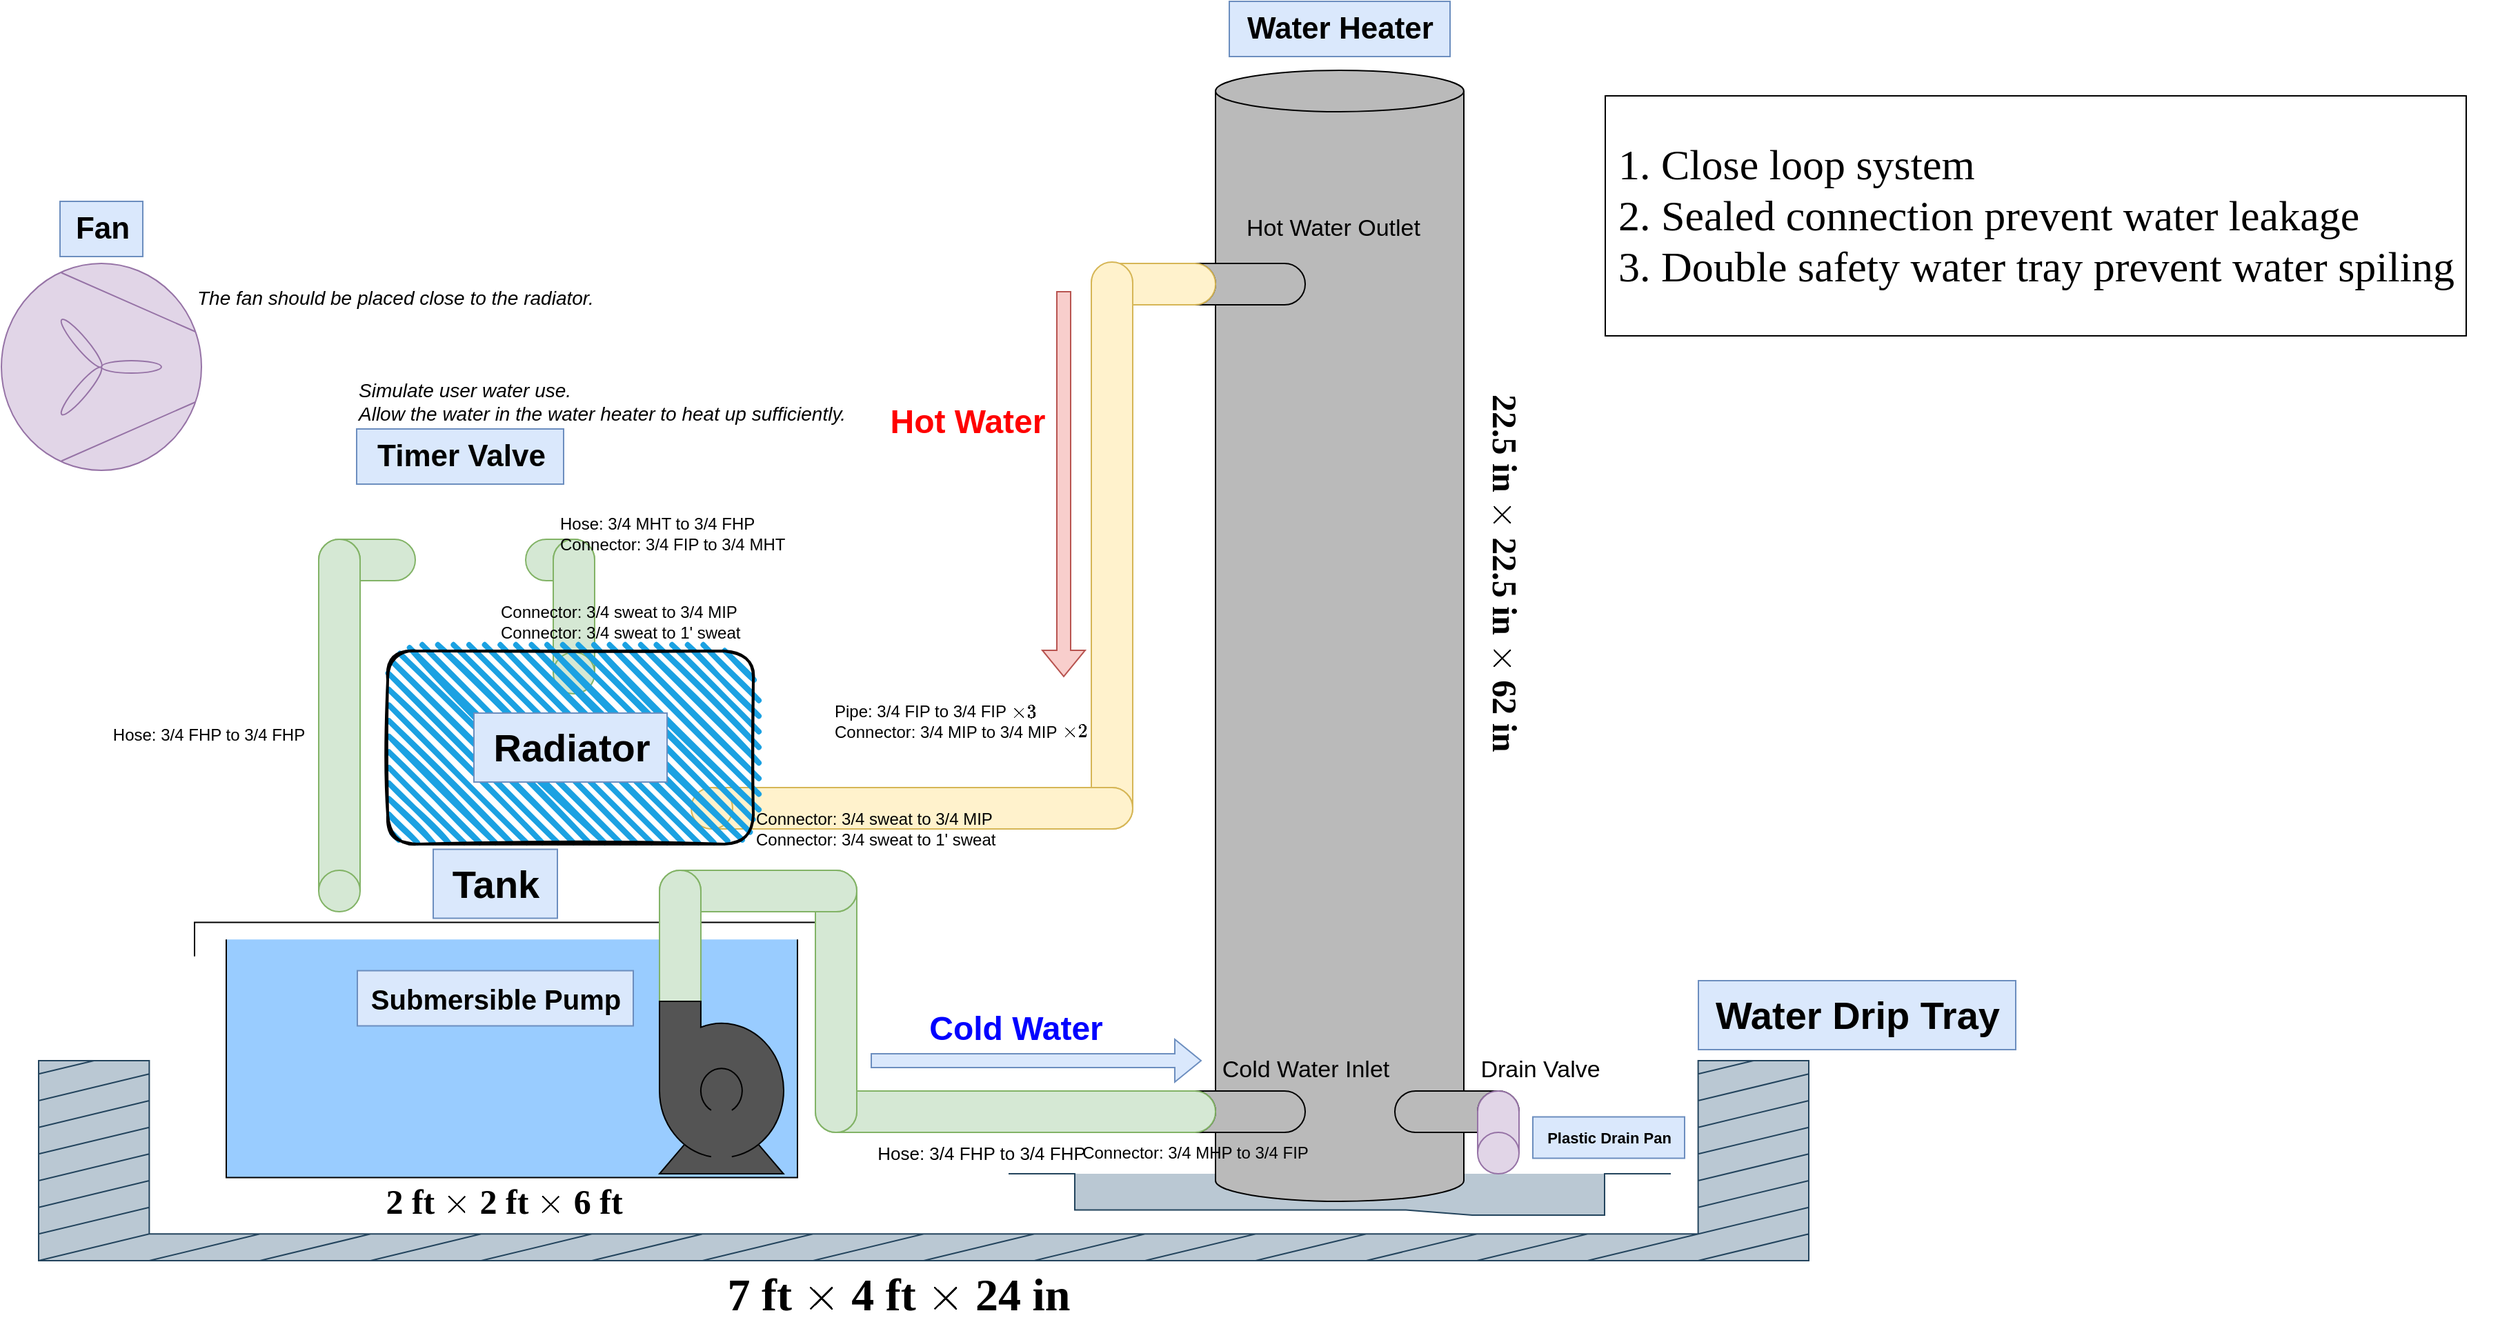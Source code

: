 <mxfile version="22.1.7" type="github">
  <diagram name="Page-1" id="lstI_QHoVGvQYEMmkvc0">
    <mxGraphModel dx="4307" dy="2950" grid="1" gridSize="10" guides="1" tooltips="1" connect="1" arrows="1" fold="1" page="1" pageScale="1" pageWidth="850" pageHeight="1100" math="1" shadow="0">
      <root>
        <mxCell id="0" />
        <mxCell id="1" parent="0" />
        <mxCell id="xNpF79A458BB7G23AFrS-22" value="" style="shape=mxgraph.pid.vessels.concrete_tank;html=1;pointerEvents=1;align=center;verticalLabelPosition=bottom;verticalAlign=top;dashed=0;fillColor=#bac8d3;strokeColor=#23445d;" vertex="1" parent="1">
          <mxGeometry x="-483" y="148" width="1283" height="145" as="geometry" />
        </mxCell>
        <mxCell id="xNpF79A458BB7G23AFrS-1" value="" style="shape=mxgraph.pid.vessels.container,_tank,_cistern_(boot);html=1;pointerEvents=1;align=center;verticalLabelPosition=bottom;verticalAlign=top;dashed=0;fillColor=#bac8d3;strokeColor=#23445d;" vertex="1" parent="1">
          <mxGeometry x="220" y="230" width="480" height="30" as="geometry" />
        </mxCell>
        <mxCell id="PmdY9xDrZt-xPDeDsAh8-1" value="" style="shape=cylinder3;whiteSpace=wrap;html=1;boundedLbl=1;backgroundOutline=1;size=15;fillColor=#BABABA;" parent="1" vertex="1">
          <mxGeometry x="370" y="-570" width="180" height="820" as="geometry" />
        </mxCell>
        <mxCell id="PmdY9xDrZt-xPDeDsAh8-58" value="" style="shape=cylinder3;whiteSpace=wrap;html=1;boundedLbl=1;backgroundOutline=1;size=15;direction=north;fillColor=#bababa;" parent="1" vertex="1">
          <mxGeometry x="340" y="-430" width="95" height="30" as="geometry" />
        </mxCell>
        <mxCell id="PmdY9xDrZt-xPDeDsAh8-2" value="" style="shape=cylinder3;whiteSpace=wrap;html=1;boundedLbl=1;backgroundOutline=1;size=15;direction=north;fillColor=#fff2cc;strokeColor=#d6b656;" parent="1" vertex="1">
          <mxGeometry x="280" y="-430" width="90" height="30" as="geometry" />
        </mxCell>
        <mxCell id="xNpF79A458BB7G23AFrS-19" value="" style="shape=cylinder3;whiteSpace=wrap;html=1;boundedLbl=1;backgroundOutline=1;size=15;direction=west;fillColor=#fff2cc;strokeColor=#d6b656;" vertex="1" parent="1">
          <mxGeometry x="280" y="-431" width="30" height="411" as="geometry" />
        </mxCell>
        <mxCell id="xNpF79A458BB7G23AFrS-20" value="" style="shape=cylinder3;whiteSpace=wrap;html=1;boundedLbl=1;backgroundOutline=1;size=15;direction=north;fillColor=#fff2cc;strokeColor=#d6b656;" vertex="1" parent="1">
          <mxGeometry x="-10" y="-50" width="320" height="30" as="geometry" />
        </mxCell>
        <mxCell id="PmdY9xDrZt-xPDeDsAh8-16" value="" style="shape=mxgraph.pid.vessels.tank_(covered);html=1;pointerEvents=1;align=center;verticalLabelPosition=bottom;verticalAlign=top;dashed=0;strokeColor=default;fontFamily=Helvetica;fontSize=12;fontColor=default;fillColor=#99CCFF;" parent="1" vertex="1">
          <mxGeometry x="-370" y="47.76" width="460" height="185" as="geometry" />
        </mxCell>
        <mxCell id="PmdY9xDrZt-xPDeDsAh8-3" value="" style="shape=cylinder3;whiteSpace=wrap;html=1;boundedLbl=1;backgroundOutline=1;size=15;direction=north;fillColor=#bababa;" parent="1" vertex="1">
          <mxGeometry x="340" y="170" width="95" height="30" as="geometry" />
        </mxCell>
        <mxCell id="PmdY9xDrZt-xPDeDsAh8-39" value="" style="shape=cylinder3;whiteSpace=wrap;html=1;boundedLbl=1;backgroundOutline=1;size=15;direction=north;fillColor=#d5e8d4;strokeColor=#82b366;" parent="1" vertex="1">
          <mxGeometry x="80" y="170" width="290" height="30" as="geometry" />
        </mxCell>
        <mxCell id="PmdY9xDrZt-xPDeDsAh8-38" value="" style="shape=cylinder3;whiteSpace=wrap;html=1;boundedLbl=1;backgroundOutline=1;size=15;direction=east;fillColor=#d5e8d4;strokeColor=#82b366;" parent="1" vertex="1">
          <mxGeometry x="80" y="10" width="30" height="190" as="geometry" />
        </mxCell>
        <mxCell id="PmdY9xDrZt-xPDeDsAh8-37" value="" style="shape=cylinder3;whiteSpace=wrap;html=1;boundedLbl=1;backgroundOutline=1;size=15;direction=north;fillColor=#d5e8d4;strokeColor=#82b366;" parent="1" vertex="1">
          <mxGeometry x="-33" y="10" width="143" height="30" as="geometry" />
        </mxCell>
        <mxCell id="PmdY9xDrZt-xPDeDsAh8-29" value="" style="shape=image;html=1;verticalAlign=top;verticalLabelPosition=bottom;labelBackgroundColor=#ffffff;imageAspect=0;aspect=fixed;image=https://cdn2.iconfinder.com/data/icons/crystalproject/128x128/devices/pipe.png;strokeColor=default;align=center;fontFamily=Helvetica;fontSize=12;fontColor=default;fillColor=default;" parent="1" vertex="1">
          <mxGeometry x="-230" y="-286" width="120" height="120" as="geometry" />
        </mxCell>
        <mxCell id="PmdY9xDrZt-xPDeDsAh8-28" value="" style="shape=cylinder3;whiteSpace=wrap;html=1;boundedLbl=1;backgroundOutline=1;size=15;direction=south;fillColor=#d5e8d4;strokeColor=#82b366;" parent="1" vertex="1">
          <mxGeometry x="-130" y="-230" width="50" height="30" as="geometry" />
        </mxCell>
        <mxCell id="PmdY9xDrZt-xPDeDsAh8-26" value="" style="shape=cylinder3;whiteSpace=wrap;html=1;boundedLbl=1;backgroundOutline=1;size=15;direction=west;fillColor=#d5e8d4;strokeColor=#82b366;" parent="1" vertex="1">
          <mxGeometry x="-110" y="-230" width="30" height="112" as="geometry" />
        </mxCell>
        <mxCell id="PmdY9xDrZt-xPDeDsAh8-4" value="" style="shape=cylinder3;whiteSpace=wrap;html=1;boundedLbl=1;backgroundOutline=1;size=15;direction=south;fillColor=#bababa;" parent="1" vertex="1">
          <mxGeometry x="500" y="170" width="90" height="30" as="geometry" />
        </mxCell>
        <mxCell id="PmdY9xDrZt-xPDeDsAh8-7" value="Cold Water Inlet" style="text;html=1;align=center;verticalAlign=middle;resizable=0;points=[];autosize=1;strokeColor=none;fillColor=none;fontSize=17;fontFamily=Helvetica;fontColor=default;fontStyle=0" parent="1" vertex="1">
          <mxGeometry x="365" y="140" width="140" height="30" as="geometry" />
        </mxCell>
        <mxCell id="PmdY9xDrZt-xPDeDsAh8-8" value="Drain Valve" style="text;html=1;align=center;verticalAlign=middle;resizable=0;points=[];autosize=1;strokeColor=none;fillColor=none;fontSize=17;fontFamily=Helvetica;fontColor=default;fontStyle=0" parent="1" vertex="1">
          <mxGeometry x="550" y="140" width="110" height="30" as="geometry" />
        </mxCell>
        <mxCell id="PmdY9xDrZt-xPDeDsAh8-9" value="" style="shape=cylinder3;whiteSpace=wrap;html=1;boundedLbl=1;backgroundOutline=1;size=15;direction=west;fillColor=#e1d5e7;strokeColor=#9673a6;" parent="1" vertex="1">
          <mxGeometry x="560" y="170" width="30" height="60" as="geometry" />
        </mxCell>
        <mxCell id="PmdY9xDrZt-xPDeDsAh8-10" value="Hot Water Outlet" style="text;html=1;align=center;verticalAlign=middle;resizable=0;points=[];autosize=1;strokeColor=none;fillColor=none;fontSize=17;fontFamily=Helvetica;fontColor=default;" parent="1" vertex="1">
          <mxGeometry x="380" y="-470" width="150" height="30" as="geometry" />
        </mxCell>
        <mxCell id="PmdY9xDrZt-xPDeDsAh8-17" value="" style="shape=image;html=1;verticalAlign=top;verticalLabelPosition=bottom;labelBackgroundColor=#ffffff;imageAspect=0;aspect=fixed;image=https://cdn1.iconfinder.com/data/icons/unicons-line-vol-6/24/water-128.png;strokeColor=default;align=center;fontFamily=Helvetica;fontSize=12;fontColor=default;fillColor=default;" parent="1" vertex="1">
          <mxGeometry x="-140" y="118.76" width="100" height="100" as="geometry" />
        </mxCell>
        <mxCell id="PmdY9xDrZt-xPDeDsAh8-18" value="" style="shape=image;html=1;verticalAlign=top;verticalLabelPosition=bottom;labelBackgroundColor=#ffffff;imageAspect=0;aspect=fixed;image=https://cdn1.iconfinder.com/data/icons/unicons-line-vol-6/24/water-128.png;strokeColor=default;align=center;fontFamily=Helvetica;fontSize=12;fontColor=default;fillColor=default;" parent="1" vertex="1">
          <mxGeometry x="-40" y="118.76" width="100" height="100" as="geometry" />
        </mxCell>
        <mxCell id="PmdY9xDrZt-xPDeDsAh8-31" value="" style="shape=image;html=1;verticalAlign=top;verticalLabelPosition=bottom;labelBackgroundColor=#ffffff;imageAspect=0;aspect=fixed;image=https://cdn0.iconfinder.com/data/icons/google-material-design-3-0/48/ic_av_timer_48px-128.png;strokeColor=default;align=center;fontFamily=Helvetica;fontSize=12;fontColor=default;fillColor=default;" parent="1" vertex="1">
          <mxGeometry x="-162.5" y="-270" width="32.5" height="32.5" as="geometry" />
        </mxCell>
        <mxCell id="PmdY9xDrZt-xPDeDsAh8-32" value="" style="shape=cylinder3;whiteSpace=wrap;html=1;boundedLbl=1;backgroundOutline=1;size=15;direction=north;fillColor=#d5e8d4;strokeColor=#82b366;" parent="1" vertex="1">
          <mxGeometry x="-280" y="-230" width="70" height="30" as="geometry" />
        </mxCell>
        <mxCell id="PmdY9xDrZt-xPDeDsAh8-33" value="" style="shape=cylinder3;whiteSpace=wrap;html=1;boundedLbl=1;backgroundOutline=1;size=15;direction=west;fillColor=#d5e8d4;strokeColor=#82b366;" parent="1" vertex="1">
          <mxGeometry x="-280" y="-230" width="30" height="270" as="geometry" />
        </mxCell>
        <mxCell id="PmdY9xDrZt-xPDeDsAh8-36" value="" style="shape=cylinder3;whiteSpace=wrap;html=1;boundedLbl=1;backgroundOutline=1;size=15;direction=west;fillColor=#d5e8d4;strokeColor=#82b366;" parent="1" vertex="1">
          <mxGeometry x="-33" y="10" width="30" height="130" as="geometry" />
        </mxCell>
        <mxCell id="PmdY9xDrZt-xPDeDsAh8-13" value="" style="shape=mxgraph.pid.pumps.centrifugal_pump_2;html=1;pointerEvents=1;align=center;verticalLabelPosition=bottom;verticalAlign=top;dashed=0;strokeColor=default;fontFamily=Helvetica;fontSize=12;fontColor=default;fillColor=#545454;" parent="1" vertex="1">
          <mxGeometry x="-33" y="105" width="93" height="125" as="geometry" />
        </mxCell>
        <mxCell id="PmdY9xDrZt-xPDeDsAh8-19" value="" style="shape=image;html=1;verticalAlign=top;verticalLabelPosition=bottom;labelBackgroundColor=#ffffff;imageAspect=0;aspect=fixed;image=https://cdn1.iconfinder.com/data/icons/unicons-line-vol-6/24/water-128.png;strokeColor=default;align=center;fontFamily=Helvetica;fontSize=12;fontColor=default;fillColor=default;" parent="1" vertex="1">
          <mxGeometry x="-240" y="118.76" width="100" height="100" as="geometry" />
        </mxCell>
        <mxCell id="PmdY9xDrZt-xPDeDsAh8-20" value="" style="shape=image;html=1;verticalAlign=top;verticalLabelPosition=bottom;labelBackgroundColor=#ffffff;imageAspect=0;aspect=fixed;image=https://cdn1.iconfinder.com/data/icons/unicons-line-vol-6/24/water-128.png;strokeColor=default;align=center;fontFamily=Helvetica;fontSize=12;fontColor=default;fillColor=default;" parent="1" vertex="1">
          <mxGeometry x="-340" y="118.76" width="100" height="100" as="geometry" />
        </mxCell>
        <mxCell id="PmdY9xDrZt-xPDeDsAh8-40" value="" style="shape=image;html=1;verticalAlign=top;verticalLabelPosition=bottom;labelBackgroundColor=#ffffff;imageAspect=0;aspect=fixed;image=https://cdn1.iconfinder.com/data/icons/ionicons-outline-vol-2/512/water-outline-128.png;strokeColor=default;align=center;fontFamily=Helvetica;fontSize=12;fontColor=default;fillColor=default;" parent="1" vertex="1">
          <mxGeometry x="563" y="216" width="24" height="24" as="geometry" />
        </mxCell>
        <mxCell id="PmdY9xDrZt-xPDeDsAh8-46" value="Connector: 3/4 sweat to 3/4 MIP&lt;br style=&quot;font-size: 12px;&quot;&gt;Connector: 3/4 sweat to 1&#39; sweat" style="text;html=1;align=left;verticalAlign=middle;resizable=0;points=[];autosize=1;strokeColor=none;fillColor=none;fontSize=12;fontFamily=Helvetica;fontColor=default;" parent="1" vertex="1">
          <mxGeometry x="-150" y="-190" width="200" height="40" as="geometry" />
        </mxCell>
        <mxCell id="PmdY9xDrZt-xPDeDsAh8-47" value="Hose: 3/4 MHT to 3/4 FHP&lt;br style=&quot;font-size: 12px;&quot;&gt;Connector: 3/4 FIP to 3/4 MHT" style="text;html=1;align=left;verticalAlign=middle;resizable=0;points=[];autosize=1;strokeColor=none;fillColor=none;fontSize=12;fontFamily=Helvetica;fontColor=default;" parent="1" vertex="1">
          <mxGeometry x="-107" y="-253.75" width="190" height="40" as="geometry" />
        </mxCell>
        <mxCell id="PmdY9xDrZt-xPDeDsAh8-49" value="Timer Valve" style="text;html=1;align=center;verticalAlign=middle;resizable=0;points=[];autosize=1;strokeColor=#6c8ebf;fillColor=#dae8fc;fontSize=22;fontFamily=Helvetica;fontStyle=1" parent="1" vertex="1">
          <mxGeometry x="-252.5" y="-310" width="150" height="40" as="geometry" />
        </mxCell>
        <mxCell id="PmdY9xDrZt-xPDeDsAh8-50" value="Hose: 3/4 FHP to 3/4 FHP" style="text;html=1;align=center;verticalAlign=middle;resizable=0;points=[];autosize=1;strokeColor=none;fillColor=none;fontSize=12;fontFamily=Helvetica;fontColor=default;" parent="1" vertex="1">
          <mxGeometry x="-440" y="-103" width="160" height="30" as="geometry" />
        </mxCell>
        <mxCell id="PmdY9xDrZt-xPDeDsAh8-51" value="Hose: 3/4 FHP to 3/4 FHP" style="text;html=1;align=center;verticalAlign=middle;resizable=0;points=[];autosize=1;strokeColor=none;fillColor=none;fontSize=13;fontFamily=Helvetica;fontColor=default;" parent="1" vertex="1">
          <mxGeometry x="114.5" y="200" width="170" height="30" as="geometry" />
        </mxCell>
        <mxCell id="PmdY9xDrZt-xPDeDsAh8-52" value="Connector: 3/4 MHP to 3/4 FIP" style="text;html=1;align=center;verticalAlign=middle;resizable=0;points=[];autosize=1;strokeColor=none;fillColor=none;fontSize=12;fontFamily=Helvetica;fontColor=default;" parent="1" vertex="1">
          <mxGeometry x="260" y="200" width="190" height="30" as="geometry" />
        </mxCell>
        <mxCell id="PmdY9xDrZt-xPDeDsAh8-54" value="" style="verticalLabelPosition=bottom;outlineConnect=0;align=center;dashed=0;html=1;verticalAlign=top;shape=mxgraph.pid2misc.fan;fanType=common;strokeColor=#9673a6;fontFamily=Helvetica;fontSize=12;fillColor=#e1d5e7;" parent="1" vertex="1">
          <mxGeometry x="-510" y="-430" width="145" height="150" as="geometry" />
        </mxCell>
        <mxCell id="PmdY9xDrZt-xPDeDsAh8-55" value="Fan" style="text;html=1;align=center;verticalAlign=middle;resizable=0;points=[];autosize=1;strokeColor=#6c8ebf;fillColor=#dae8fc;fontSize=22;fontFamily=Helvetica;fontStyle=1" parent="1" vertex="1">
          <mxGeometry x="-467.5" y="-475" width="60" height="40" as="geometry" />
        </mxCell>
        <mxCell id="PmdY9xDrZt-xPDeDsAh8-57" value="" style="shape=image;html=1;verticalAlign=top;verticalLabelPosition=bottom;labelBackgroundColor=#ffffff;imageAspect=0;aspect=fixed;image=https://cdn1.iconfinder.com/data/icons/unicons-line-vol-6/24/wind-128.png;strokeColor=default;align=center;fontFamily=Helvetica;fontSize=12;fontColor=default;fillColor=default;rotation=45;movable=1;resizable=1;rotatable=1;deletable=1;editable=1;locked=0;connectable=1;" parent="1" vertex="1">
          <mxGeometry x="-417.77" y="-322.11" width="136.25" height="136.25" as="geometry" />
        </mxCell>
        <mxCell id="PmdY9xDrZt-xPDeDsAh8-23" value="" style="rounded=1;whiteSpace=wrap;html=1;strokeWidth=2;fillWeight=4;hachureGap=8;hachureAngle=45;fillColor=#1ba1e2;sketch=1;strokeColor=default;align=center;verticalAlign=middle;fontFamily=Helvetica;fontSize=12;fontColor=default;" parent="1" vertex="1">
          <mxGeometry x="-230" y="-149" width="265" height="140" as="geometry" />
        </mxCell>
        <mxCell id="PmdY9xDrZt-xPDeDsAh8-24" value="Radiator" style="text;html=1;align=center;verticalAlign=middle;resizable=0;points=[];autosize=1;strokeColor=#6c8ebf;fillColor=#dae8fc;fontSize=28;fontFamily=Helvetica;fontStyle=1" parent="1" vertex="1">
          <mxGeometry x="-167.5" y="-104" width="140" height="50" as="geometry" />
        </mxCell>
        <mxCell id="PmdY9xDrZt-xPDeDsAh8-59" value="Submersible Pump" style="text;html=1;align=center;verticalAlign=middle;resizable=0;points=[];autosize=1;strokeColor=#6c8ebf;fillColor=#dae8fc;fontSize=20;fontFamily=Helvetica;fontStyle=1" parent="1" vertex="1">
          <mxGeometry x="-252" y="82.76" width="200" height="40" as="geometry" />
        </mxCell>
        <mxCell id="PmdY9xDrZt-xPDeDsAh8-60" value="Tank" style="text;html=1;align=center;verticalAlign=middle;resizable=0;points=[];autosize=1;strokeColor=#6c8ebf;fillColor=#dae8fc;fontSize=28;fontFamily=Helvetica;fontStyle=1" parent="1" vertex="1">
          <mxGeometry x="-197" y="-5.24" width="90" height="50" as="geometry" />
        </mxCell>
        <mxCell id="PmdY9xDrZt-xPDeDsAh8-61" value="Water Heater" style="text;html=1;align=center;verticalAlign=middle;resizable=0;points=[];autosize=1;strokeColor=#6c8ebf;fillColor=#dae8fc;fontSize=22;fontFamily=Helvetica;fontStyle=1" parent="1" vertex="1">
          <mxGeometry x="380" y="-620" width="160" height="40" as="geometry" />
        </mxCell>
        <mxCell id="PmdY9xDrZt-xPDeDsAh8-42" value="Pipe: 3/4 FIP to 3/4 FIP \(\times 3\)&lt;br style=&quot;font-size: 12px;&quot;&gt;Connector: 3/4 MIP to 3/4 MIP&amp;nbsp;\(\times 2\)" style="text;html=1;align=left;verticalAlign=middle;resizable=0;points=[];autosize=1;strokeColor=none;fillColor=none;fontSize=12;fontFamily=Helvetica;fontColor=default;" parent="1" vertex="1">
          <mxGeometry x="92" y="-118" width="240" height="40" as="geometry" />
        </mxCell>
        <mxCell id="PmdY9xDrZt-xPDeDsAh8-43" value="Connector: 3/4 sweat to 3/4 MIP&lt;br style=&quot;font-size: 12px;&quot;&gt;Connector: 3/4 sweat to 1&#39; sweat" style="text;html=1;align=left;verticalAlign=middle;resizable=0;points=[];autosize=1;strokeColor=none;fillColor=none;fontSize=12;fontFamily=Helvetica;fontColor=default;" parent="1" vertex="1">
          <mxGeometry x="35" y="-40.0" width="200" height="40" as="geometry" />
        </mxCell>
        <mxCell id="PmdY9xDrZt-xPDeDsAh8-63" value="Simulate user water use.&lt;br style=&quot;font-size: 14px;&quot;&gt;Allow the water in the water heater to heat up sufficiently." style="text;html=1;align=left;verticalAlign=middle;resizable=0;points=[];autosize=1;strokeColor=none;fillColor=none;fontSize=14;fontFamily=Helvetica;fontColor=default;fontStyle=2" parent="1" vertex="1">
          <mxGeometry x="-253" y="-355" width="380" height="50" as="geometry" />
        </mxCell>
        <mxCell id="xNpF79A458BB7G23AFrS-2" value="&amp;nbsp;" style="text;html=1;align=center;verticalAlign=middle;resizable=0;points=[];autosize=1;strokeColor=none;fillColor=none;" vertex="1" parent="1">
          <mxGeometry x="715" y="148" width="30" height="30" as="geometry" />
        </mxCell>
        <mxCell id="PmdY9xDrZt-xPDeDsAh8-21" value="" style="shape=image;html=1;verticalAlign=top;verticalLabelPosition=bottom;labelBackgroundColor=#ffffff;imageAspect=0;aspect=fixed;image=https://cdn1.iconfinder.com/data/icons/ionicons-outline-vol-2/512/water-outline-128.png;strokeColor=default;align=center;fontFamily=Helvetica;fontSize=12;fontColor=default;fillColor=default;" parent="1" vertex="1">
          <mxGeometry x="-277" y="31.0" width="24" height="24" as="geometry" />
        </mxCell>
        <mxCell id="xNpF79A458BB7G23AFrS-8" value="" style="shape=flexArrow;endArrow=classic;html=1;rounded=0;fillColor=#dae8fc;strokeColor=#6c8ebf;" edge="1" parent="1">
          <mxGeometry width="50" height="50" relative="1" as="geometry">
            <mxPoint x="120" y="148" as="sourcePoint" />
            <mxPoint x="360" y="148" as="targetPoint" />
          </mxGeometry>
        </mxCell>
        <mxCell id="xNpF79A458BB7G23AFrS-9" value="Cold Water" style="text;html=1;align=center;verticalAlign=middle;resizable=0;points=[];autosize=1;strokeColor=none;fillColor=none;fontSize=24;fontStyle=1;fontColor=#0000FF;" vertex="1" parent="1">
          <mxGeometry x="150" y="105" width="150" height="40" as="geometry" />
        </mxCell>
        <mxCell id="xNpF79A458BB7G23AFrS-10" value="" style="shape=flexArrow;endArrow=classic;html=1;rounded=0;fillColor=#f8cecc;strokeColor=#b85450;" edge="1" parent="1">
          <mxGeometry width="50" height="50" relative="1" as="geometry">
            <mxPoint x="260" y="-410" as="sourcePoint" />
            <mxPoint x="260" y="-130" as="targetPoint" />
          </mxGeometry>
        </mxCell>
        <mxCell id="xNpF79A458BB7G23AFrS-11" value="Hot Water" style="text;html=1;align=center;verticalAlign=middle;resizable=0;points=[];autosize=1;strokeColor=none;fillColor=none;fontSize=24;fontStyle=1;fontColor=#FF0000;" vertex="1" parent="1">
          <mxGeometry x="120" y="-335" width="140" height="40" as="geometry" />
        </mxCell>
        <mxCell id="xNpF79A458BB7G23AFrS-12" value="Plastic Drain Pan" style="text;html=1;align=center;verticalAlign=middle;resizable=0;points=[];autosize=1;strokeColor=#6c8ebf;fillColor=#dae8fc;fontStyle=1;fontSize=11;" vertex="1" parent="1">
          <mxGeometry x="600" y="188.76" width="110" height="30" as="geometry" />
        </mxCell>
        <mxCell id="xNpF79A458BB7G23AFrS-24" value="Water Drip Tray" style="text;html=1;align=center;verticalAlign=middle;resizable=0;points=[];autosize=1;strokeColor=#6c8ebf;fillColor=#dae8fc;fontStyle=1;fontSize=28;" vertex="1" parent="1">
          <mxGeometry x="720" y="90" width="230" height="50" as="geometry" />
        </mxCell>
        <mxCell id="xNpF79A458BB7G23AFrS-25" value="The fan should be placed close to the radiator." style="text;html=1;align=left;verticalAlign=middle;resizable=0;points=[];autosize=1;strokeColor=none;fillColor=none;fontSize=14;fontFamily=Helvetica;fontColor=default;fontStyle=2" vertex="1" parent="1">
          <mxGeometry x="-370" y="-420" width="310" height="30" as="geometry" />
        </mxCell>
        <mxCell id="xNpF79A458BB7G23AFrS-26" value="7 ft \(\times\) 4 ft \(\times\) 24 in" style="text;html=1;align=center;verticalAlign=middle;resizable=0;points=[];autosize=1;strokeColor=none;fillColor=none;fontSize=33;fontFamily=Verdana;fontStyle=1" vertex="1" parent="1">
          <mxGeometry x="-210" y="293" width="700" height="50" as="geometry" />
        </mxCell>
        <mxCell id="xNpF79A458BB7G23AFrS-27" value="2 ft \(\times\) 2 ft \(\times\) 6 ft" style="text;html=1;align=center;verticalAlign=middle;resizable=0;points=[];autosize=1;strokeColor=none;fillColor=none;fontSize=25;fontFamily=Verdana;fontStyle=1" vertex="1" parent="1">
          <mxGeometry x="-406.25" y="230" width="520" height="40" as="geometry" />
        </mxCell>
        <mxCell id="xNpF79A458BB7G23AFrS-28" value="22.5 in \(\times\) 22.5 in \(\times\) 62 in" style="text;html=1;align=center;verticalAlign=middle;resizable=0;points=[];autosize=1;strokeColor=none;fillColor=none;fontSize=25;fontFamily=Verdana;fontStyle=1;horizontal=1;rotation=90;" vertex="1" parent="1">
          <mxGeometry x="260" y="-225.86" width="640" height="40" as="geometry" />
        </mxCell>
        <mxCell id="xNpF79A458BB7G23AFrS-33" value="&lt;ol&gt;&lt;li&gt;Close loop system &lt;/li&gt;&lt;li&gt;Sealed connection prevent water leakage &lt;/li&gt;&lt;li&gt;Double safety water tray prevent water spiling&amp;nbsp;&lt;/li&gt;&lt;/ol&gt;" style="text;html=1;align=left;verticalAlign=middle;resizable=0;points=[];autosize=1;strokeColor=none;fillColor=none;fontSize=31;horizontal=1;fontFamily=Times New Roman;labelBorderColor=default;labelBackgroundColor=none;" vertex="1" parent="1">
          <mxGeometry x="650" y="-560" width="650" height="190" as="geometry" />
        </mxCell>
      </root>
    </mxGraphModel>
  </diagram>
</mxfile>
